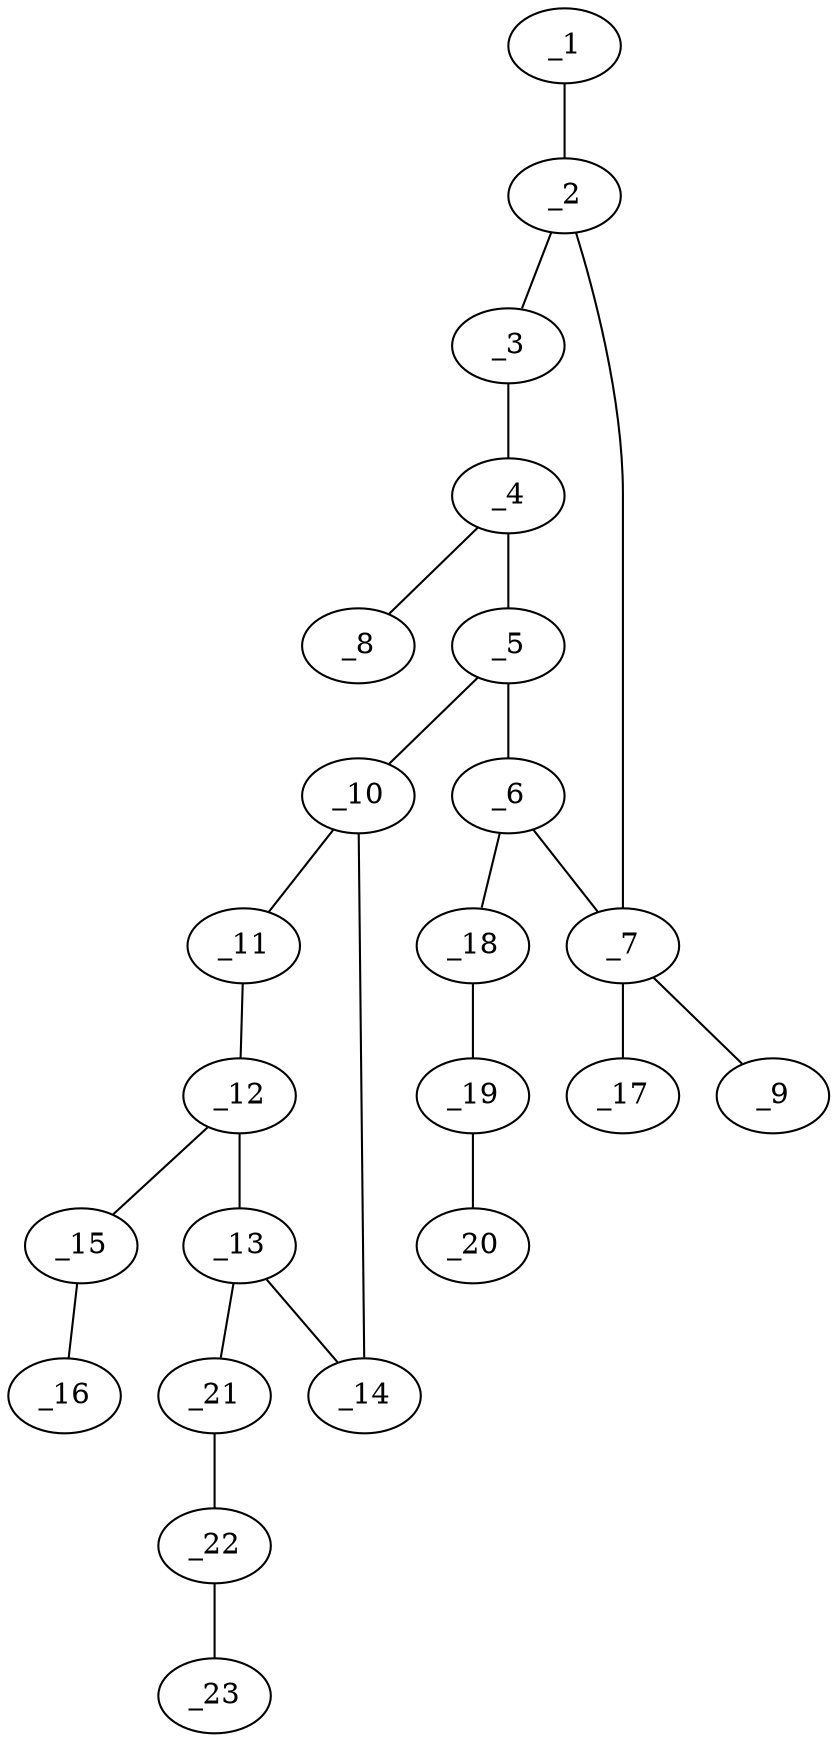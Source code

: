 graph molid646441 {
	_1	 [charge=0,
		chem=2,
		symbol="O  ",
		x="5.4641",
		y="-4.0875"];
	_2	 [charge=0,
		chem=1,
		symbol="C  ",
		x="5.4641",
		y="-3.0875"];
	_1 -- _2	 [valence=2];
	_3	 [charge=0,
		chem=4,
		symbol="N  ",
		x="6.3301",
		y="-2.5875"];
	_2 -- _3	 [valence=1];
	_7	 [charge=0,
		chem=1,
		symbol="C  ",
		x="4.5981",
		y="-2.5875"];
	_2 -- _7	 [valence=1];
	_4	 [charge=0,
		chem=1,
		symbol="C  ",
		x="6.3301",
		y="-1.5875"];
	_3 -- _4	 [valence=1];
	_5	 [charge=0,
		chem=4,
		symbol="N  ",
		x="5.4641",
		y="-1.0875"];
	_4 -- _5	 [valence=1];
	_8	 [charge=0,
		chem=2,
		symbol="O  ",
		x="7.1962",
		y="-1.0875"];
	_4 -- _8	 [valence=2];
	_6	 [charge=0,
		chem=1,
		symbol="C  ",
		x="4.5981",
		y="-1.5875"];
	_5 -- _6	 [valence=1];
	_10	 [charge=0,
		chem=1,
		symbol="C  ",
		x="5.4641",
		y="-0.0875"];
	_5 -- _10	 [valence=1];
	_6 -- _7	 [valence=1];
	_18	 [charge=0,
		chem=4,
		symbol="N  ",
		x="3.7321",
		y="-1.0875"];
	_6 -- _18	 [valence=1];
	_9	 [charge=0,
		chem=1,
		symbol="C  ",
		x="4.0981",
		y="-3.4535"];
	_7 -- _9	 [valence=1];
	_17	 [charge=0,
		chem=10,
		symbol="Br ",
		x="3.5981",
		y="-2.5875"];
	_7 -- _17	 [valence=1];
	_11	 [charge=0,
		chem=2,
		symbol="O  ",
		x="6.2731",
		y="0.5003"];
	_10 -- _11	 [valence=1];
	_14	 [charge=0,
		chem=1,
		symbol="C  ",
		x="4.6551",
		y="0.5003"];
	_10 -- _14	 [valence=1];
	_12	 [charge=0,
		chem=1,
		symbol="C  ",
		x="5.9641",
		y="1.4514"];
	_11 -- _12	 [valence=1];
	_13	 [charge=0,
		chem=1,
		symbol="C  ",
		x="4.9641",
		y="1.4514"];
	_12 -- _13	 [valence=1];
	_15	 [charge=0,
		chem=1,
		symbol="C  ",
		x="6.5519",
		y="2.2604"];
	_12 -- _15	 [valence=1];
	_13 -- _14	 [valence=1];
	_21	 [charge=0,
		chem=4,
		symbol="N  ",
		x="4.3763",
		y="2.2604"];
	_13 -- _21	 [valence=1];
	_16	 [charge=0,
		chem=2,
		symbol="O  ",
		x="7.5464",
		y="2.1558"];
	_15 -- _16	 [valence=1];
	_19	 [charge=1,
		chem=4,
		symbol="N  ",
		x="2.866",
		y="-1.5875"];
	_18 -- _19	 [valence=2];
	_20	 [charge="-1",
		chem=4,
		symbol="N  ",
		x=2,
		y="-2.0875"];
	_19 -- _20	 [valence=2];
	_22	 [charge=1,
		chem=4,
		symbol="N  ",
		x="4.7831",
		y="3.1739"];
	_21 -- _22	 [valence=2];
	_23	 [charge="-1",
		chem=4,
		symbol="N  ",
		x="5.1898",
		y="4.0875"];
	_22 -- _23	 [valence=2];
}

